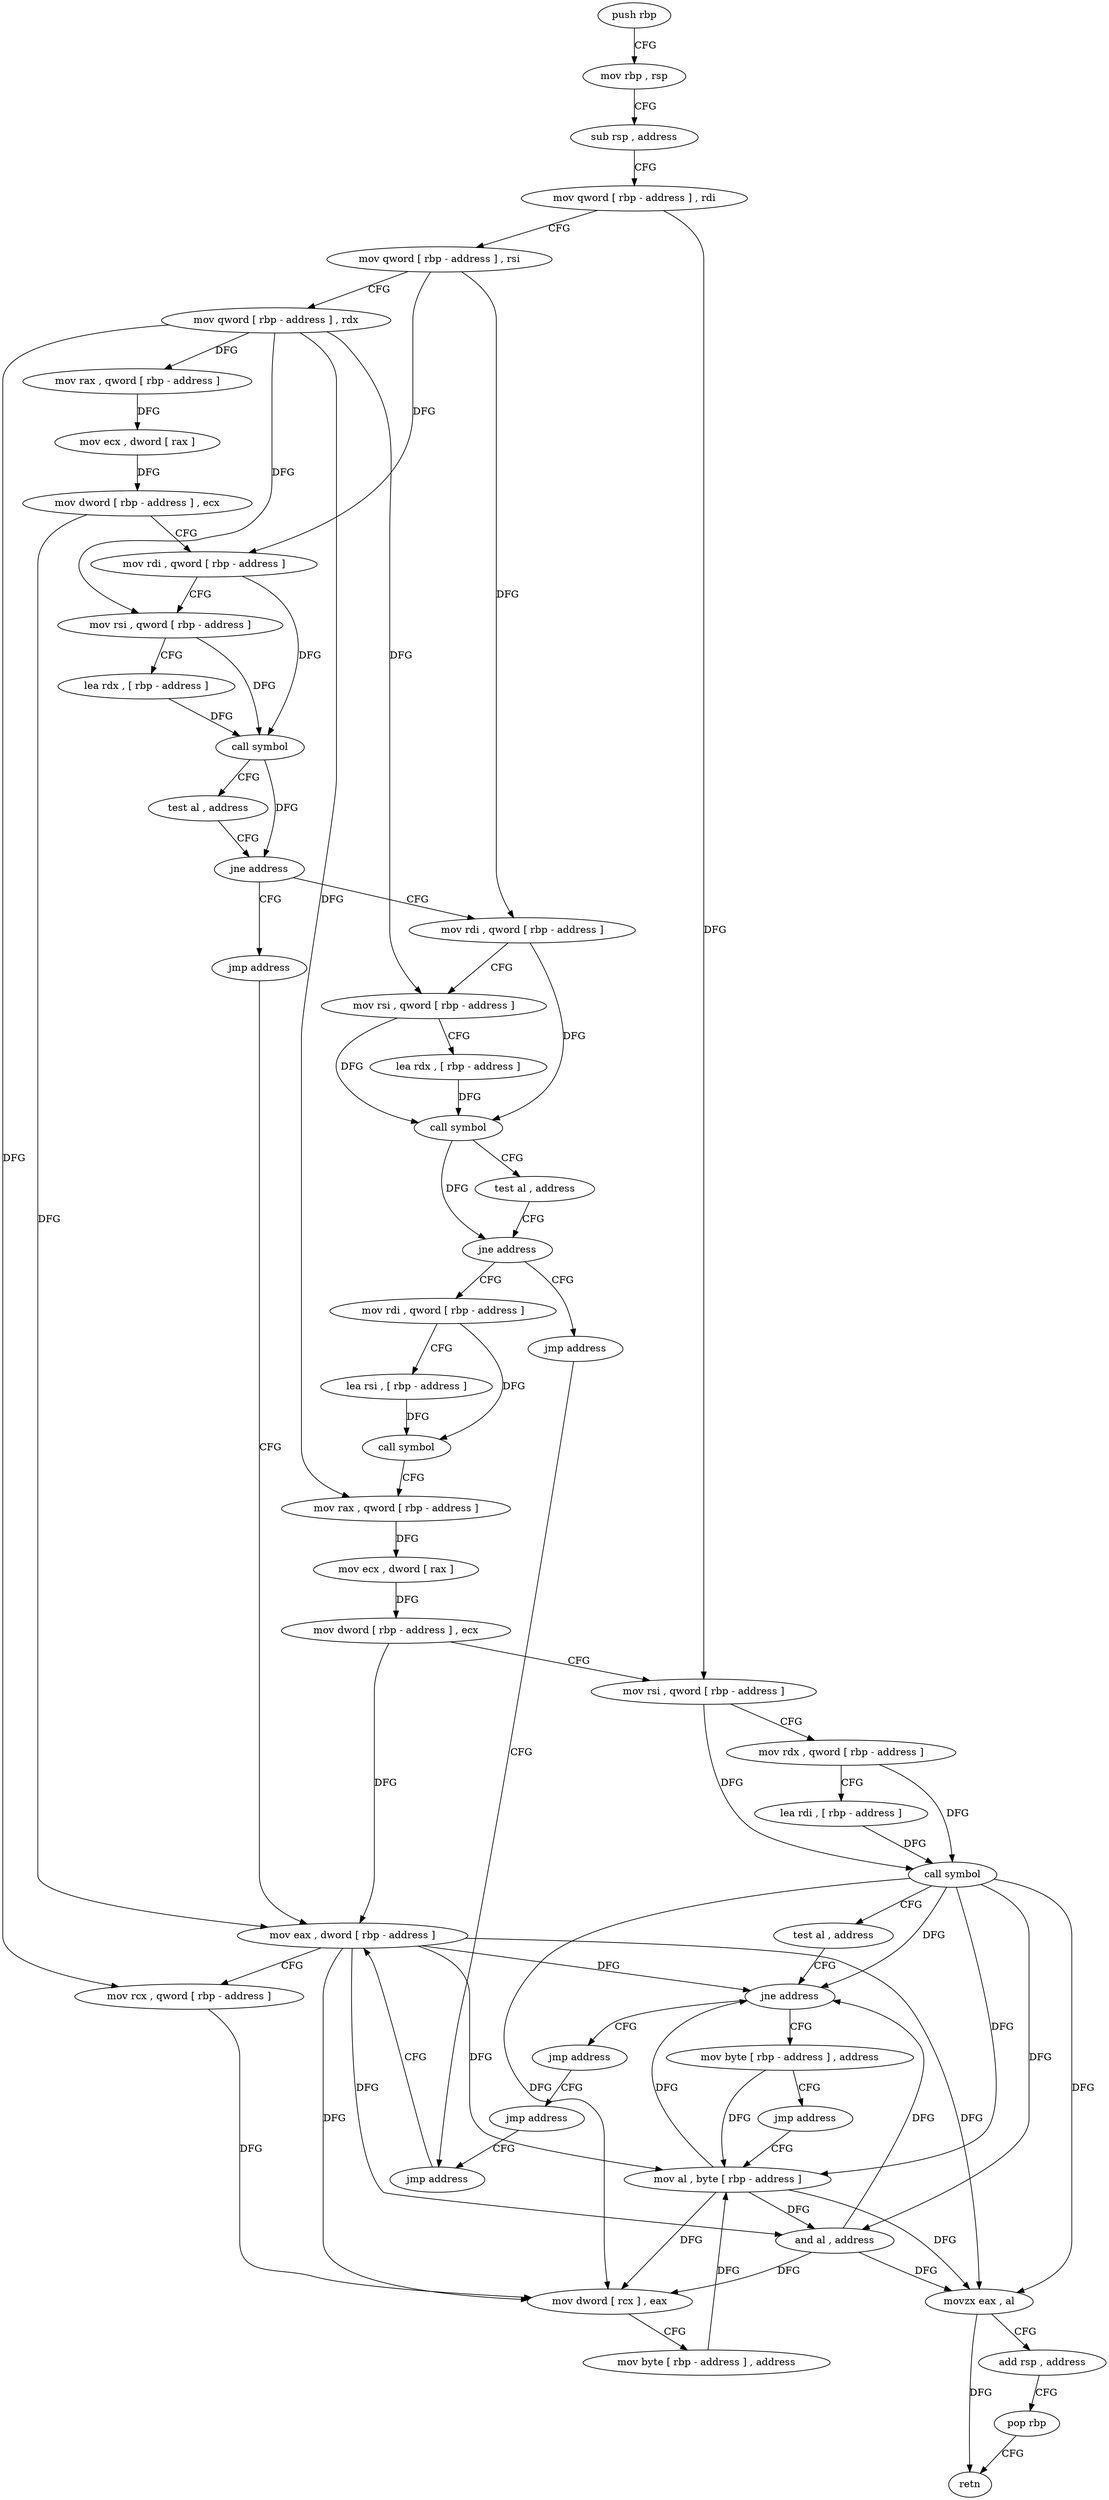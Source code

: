 digraph "func" {
"4271840" [label = "push rbp" ]
"4271841" [label = "mov rbp , rsp" ]
"4271844" [label = "sub rsp , address" ]
"4271848" [label = "mov qword [ rbp - address ] , rdi" ]
"4271852" [label = "mov qword [ rbp - address ] , rsi" ]
"4271856" [label = "mov qword [ rbp - address ] , rdx" ]
"4271860" [label = "mov rax , qword [ rbp - address ]" ]
"4271864" [label = "mov ecx , dword [ rax ]" ]
"4271866" [label = "mov dword [ rbp - address ] , ecx" ]
"4271869" [label = "mov rdi , qword [ rbp - address ]" ]
"4271873" [label = "mov rsi , qword [ rbp - address ]" ]
"4271877" [label = "lea rdx , [ rbp - address ]" ]
"4271881" [label = "call symbol" ]
"4271886" [label = "test al , address" ]
"4271888" [label = "jne address" ]
"4271899" [label = "mov rdi , qword [ rbp - address ]" ]
"4271894" [label = "jmp address" ]
"4271903" [label = "mov rsi , qword [ rbp - address ]" ]
"4271907" [label = "lea rdx , [ rbp - address ]" ]
"4271911" [label = "call symbol" ]
"4271916" [label = "test al , address" ]
"4271918" [label = "jne address" ]
"4271929" [label = "mov rdi , qword [ rbp - address ]" ]
"4271924" [label = "jmp address" ]
"4272000" [label = "mov eax , dword [ rbp - address ]" ]
"4271933" [label = "lea rsi , [ rbp - address ]" ]
"4271937" [label = "call symbol" ]
"4271942" [label = "mov rax , qword [ rbp - address ]" ]
"4271946" [label = "mov ecx , dword [ rax ]" ]
"4271948" [label = "mov dword [ rbp - address ] , ecx" ]
"4271951" [label = "mov rsi , qword [ rbp - address ]" ]
"4271955" [label = "mov rdx , qword [ rbp - address ]" ]
"4271959" [label = "lea rdi , [ rbp - address ]" ]
"4271963" [label = "call symbol" ]
"4271968" [label = "test al , address" ]
"4271970" [label = "jne address" ]
"4271981" [label = "mov byte [ rbp - address ] , address" ]
"4271976" [label = "jmp address" ]
"4271995" [label = "jmp address" ]
"4272003" [label = "mov rcx , qword [ rbp - address ]" ]
"4272007" [label = "mov dword [ rcx ] , eax" ]
"4272009" [label = "mov byte [ rbp - address ] , address" ]
"4272013" [label = "mov al , byte [ rbp - address ]" ]
"4271985" [label = "jmp address" ]
"4271990" [label = "jmp address" ]
"4272016" [label = "and al , address" ]
"4272018" [label = "movzx eax , al" ]
"4272021" [label = "add rsp , address" ]
"4272025" [label = "pop rbp" ]
"4272026" [label = "retn" ]
"4271840" -> "4271841" [ label = "CFG" ]
"4271841" -> "4271844" [ label = "CFG" ]
"4271844" -> "4271848" [ label = "CFG" ]
"4271848" -> "4271852" [ label = "CFG" ]
"4271848" -> "4271951" [ label = "DFG" ]
"4271852" -> "4271856" [ label = "CFG" ]
"4271852" -> "4271869" [ label = "DFG" ]
"4271852" -> "4271899" [ label = "DFG" ]
"4271856" -> "4271860" [ label = "DFG" ]
"4271856" -> "4271873" [ label = "DFG" ]
"4271856" -> "4271903" [ label = "DFG" ]
"4271856" -> "4271942" [ label = "DFG" ]
"4271856" -> "4272003" [ label = "DFG" ]
"4271860" -> "4271864" [ label = "DFG" ]
"4271864" -> "4271866" [ label = "DFG" ]
"4271866" -> "4271869" [ label = "CFG" ]
"4271866" -> "4272000" [ label = "DFG" ]
"4271869" -> "4271873" [ label = "CFG" ]
"4271869" -> "4271881" [ label = "DFG" ]
"4271873" -> "4271877" [ label = "CFG" ]
"4271873" -> "4271881" [ label = "DFG" ]
"4271877" -> "4271881" [ label = "DFG" ]
"4271881" -> "4271886" [ label = "CFG" ]
"4271881" -> "4271888" [ label = "DFG" ]
"4271886" -> "4271888" [ label = "CFG" ]
"4271888" -> "4271899" [ label = "CFG" ]
"4271888" -> "4271894" [ label = "CFG" ]
"4271899" -> "4271903" [ label = "CFG" ]
"4271899" -> "4271911" [ label = "DFG" ]
"4271894" -> "4272000" [ label = "CFG" ]
"4271903" -> "4271907" [ label = "CFG" ]
"4271903" -> "4271911" [ label = "DFG" ]
"4271907" -> "4271911" [ label = "DFG" ]
"4271911" -> "4271916" [ label = "CFG" ]
"4271911" -> "4271918" [ label = "DFG" ]
"4271916" -> "4271918" [ label = "CFG" ]
"4271918" -> "4271929" [ label = "CFG" ]
"4271918" -> "4271924" [ label = "CFG" ]
"4271929" -> "4271933" [ label = "CFG" ]
"4271929" -> "4271937" [ label = "DFG" ]
"4271924" -> "4271995" [ label = "CFG" ]
"4272000" -> "4272003" [ label = "CFG" ]
"4272000" -> "4271970" [ label = "DFG" ]
"4272000" -> "4272007" [ label = "DFG" ]
"4272000" -> "4272013" [ label = "DFG" ]
"4272000" -> "4272016" [ label = "DFG" ]
"4272000" -> "4272018" [ label = "DFG" ]
"4271933" -> "4271937" [ label = "DFG" ]
"4271937" -> "4271942" [ label = "CFG" ]
"4271942" -> "4271946" [ label = "DFG" ]
"4271946" -> "4271948" [ label = "DFG" ]
"4271948" -> "4271951" [ label = "CFG" ]
"4271948" -> "4272000" [ label = "DFG" ]
"4271951" -> "4271955" [ label = "CFG" ]
"4271951" -> "4271963" [ label = "DFG" ]
"4271955" -> "4271959" [ label = "CFG" ]
"4271955" -> "4271963" [ label = "DFG" ]
"4271959" -> "4271963" [ label = "DFG" ]
"4271963" -> "4271968" [ label = "CFG" ]
"4271963" -> "4271970" [ label = "DFG" ]
"4271963" -> "4272007" [ label = "DFG" ]
"4271963" -> "4272013" [ label = "DFG" ]
"4271963" -> "4272016" [ label = "DFG" ]
"4271963" -> "4272018" [ label = "DFG" ]
"4271968" -> "4271970" [ label = "CFG" ]
"4271970" -> "4271981" [ label = "CFG" ]
"4271970" -> "4271976" [ label = "CFG" ]
"4271981" -> "4271985" [ label = "CFG" ]
"4271981" -> "4272013" [ label = "DFG" ]
"4271976" -> "4271990" [ label = "CFG" ]
"4271995" -> "4272000" [ label = "CFG" ]
"4272003" -> "4272007" [ label = "DFG" ]
"4272007" -> "4272009" [ label = "CFG" ]
"4272009" -> "4272013" [ label = "DFG" ]
"4272013" -> "4272016" [ label = "DFG" ]
"4272013" -> "4271970" [ label = "DFG" ]
"4272013" -> "4272007" [ label = "DFG" ]
"4272013" -> "4272018" [ label = "DFG" ]
"4271985" -> "4272013" [ label = "CFG" ]
"4271990" -> "4271995" [ label = "CFG" ]
"4272016" -> "4272018" [ label = "DFG" ]
"4272016" -> "4271970" [ label = "DFG" ]
"4272016" -> "4272007" [ label = "DFG" ]
"4272018" -> "4272021" [ label = "CFG" ]
"4272018" -> "4272026" [ label = "DFG" ]
"4272021" -> "4272025" [ label = "CFG" ]
"4272025" -> "4272026" [ label = "CFG" ]
}
